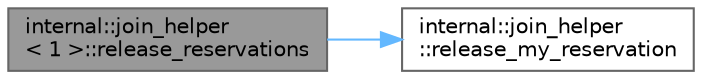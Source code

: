 digraph "internal::join_helper&lt; 1 &gt;::release_reservations"
{
 // LATEX_PDF_SIZE
  bgcolor="transparent";
  edge [fontname=Helvetica,fontsize=10,labelfontname=Helvetica,labelfontsize=10];
  node [fontname=Helvetica,fontsize=10,shape=box,height=0.2,width=0.4];
  rankdir="LR";
  Node1 [id="Node000001",label="internal::join_helper\l\< 1 \>::release_reservations",height=0.2,width=0.4,color="gray40", fillcolor="grey60", style="filled", fontcolor="black",tooltip=" "];
  Node1 -> Node2 [id="edge2_Node000001_Node000002",color="steelblue1",style="solid",tooltip=" "];
  Node2 [id="Node000002",label="internal::join_helper\l::release_my_reservation",height=0.2,width=0.4,color="grey40", fillcolor="white", style="filled",URL="$structinternal_1_1join__helper.html#afd823cb6e5ce826dfa729c914fb6cfa4",tooltip=" "];
}
